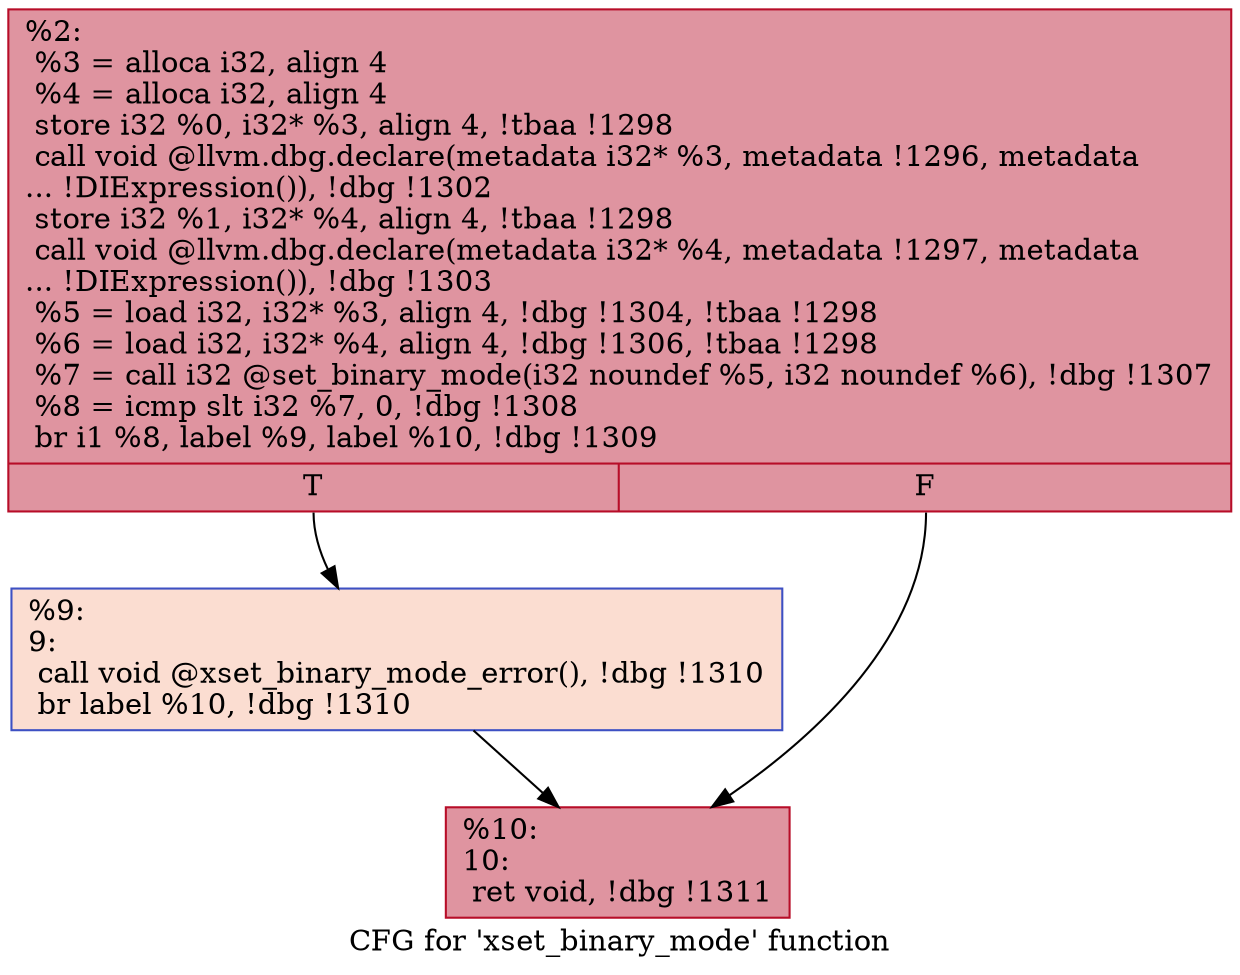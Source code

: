 digraph "CFG for 'xset_binary_mode' function" {
	label="CFG for 'xset_binary_mode' function";

	Node0x1ff6950 [shape=record,color="#b70d28ff", style=filled, fillcolor="#b70d2870",label="{%2:\l  %3 = alloca i32, align 4\l  %4 = alloca i32, align 4\l  store i32 %0, i32* %3, align 4, !tbaa !1298\l  call void @llvm.dbg.declare(metadata i32* %3, metadata !1296, metadata\l... !DIExpression()), !dbg !1302\l  store i32 %1, i32* %4, align 4, !tbaa !1298\l  call void @llvm.dbg.declare(metadata i32* %4, metadata !1297, metadata\l... !DIExpression()), !dbg !1303\l  %5 = load i32, i32* %3, align 4, !dbg !1304, !tbaa !1298\l  %6 = load i32, i32* %4, align 4, !dbg !1306, !tbaa !1298\l  %7 = call i32 @set_binary_mode(i32 noundef %5, i32 noundef %6), !dbg !1307\l  %8 = icmp slt i32 %7, 0, !dbg !1308\l  br i1 %8, label %9, label %10, !dbg !1309\l|{<s0>T|<s1>F}}"];
	Node0x1ff6950:s0 -> Node0x1ff69a0;
	Node0x1ff6950:s1 -> Node0x1ff69f0;
	Node0x1ff69a0 [shape=record,color="#3d50c3ff", style=filled, fillcolor="#f7b39670",label="{%9:\l9:                                                \l  call void @xset_binary_mode_error(), !dbg !1310\l  br label %10, !dbg !1310\l}"];
	Node0x1ff69a0 -> Node0x1ff69f0;
	Node0x1ff69f0 [shape=record,color="#b70d28ff", style=filled, fillcolor="#b70d2870",label="{%10:\l10:                                               \l  ret void, !dbg !1311\l}"];
}
